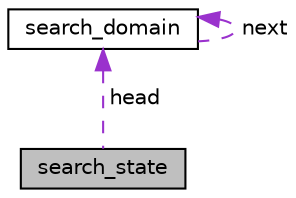 digraph G
{
  edge [fontname="Helvetica",fontsize="10",labelfontname="Helvetica",labelfontsize="10"];
  node [fontname="Helvetica",fontsize="10",shape=record];
  Node1 [label="search_state",height=0.2,width=0.4,color="black", fillcolor="grey75", style="filled" fontcolor="black"];
  Node2 -> Node1 [dir="back",color="darkorchid3",fontsize="10",style="dashed",label=" head" ];
  Node2 [label="search_domain",height=0.2,width=0.4,color="black", fillcolor="white", style="filled",URL="$structsearch__domain.html"];
  Node2 -> Node2 [dir="back",color="darkorchid3",fontsize="10",style="dashed",label=" next" ];
}
